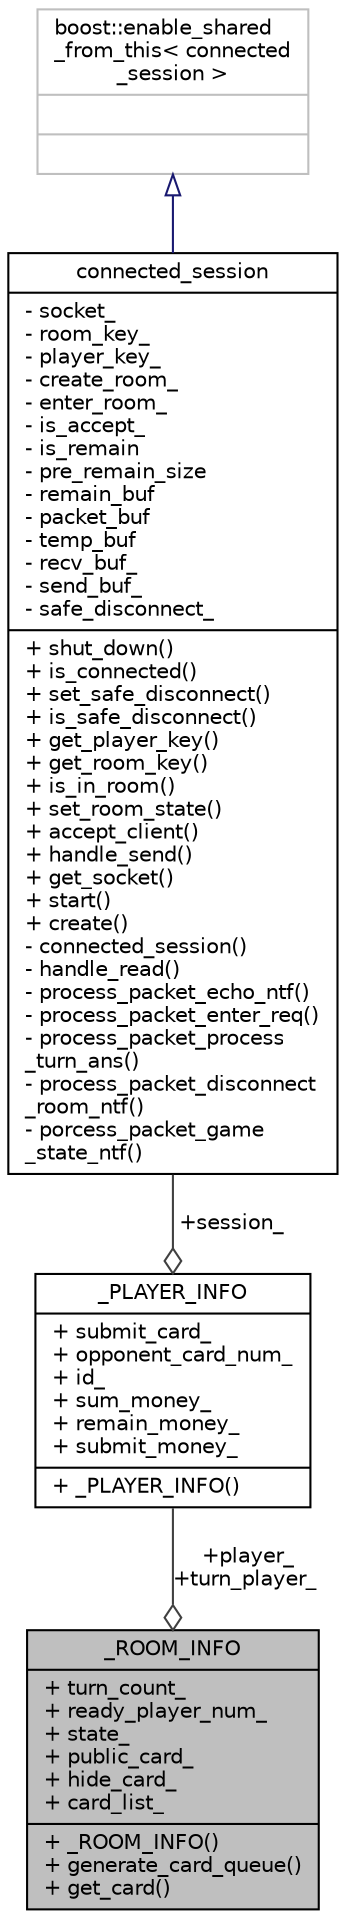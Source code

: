 digraph "_ROOM_INFO"
{
  edge [fontname="Helvetica",fontsize="10",labelfontname="Helvetica",labelfontsize="10"];
  node [fontname="Helvetica",fontsize="10",shape=record];
  Node1 [label="{_ROOM_INFO\n|+ turn_count_\l+ ready_player_num_\l+ state_\l+ public_card_\l+ hide_card_\l+ card_list_\l|+ _ROOM_INFO()\l+ generate_card_queue()\l+ get_card()\l}",height=0.2,width=0.4,color="black", fillcolor="grey75", style="filled", fontcolor="black"];
  Node2 -> Node1 [color="grey25",fontsize="10",style="solid",label=" +player_\n+turn_player_" ,arrowhead="odiamond",fontname="Helvetica"];
  Node2 [label="{_PLAYER_INFO\n|+ submit_card_\l+ opponent_card_num_\l+ id_\l+ sum_money_\l+ remain_money_\l+ submit_money_\l|+ _PLAYER_INFO()\l}",height=0.2,width=0.4,color="black", fillcolor="white", style="filled",URL="$struct___p_l_a_y_e_r___i_n_f_o.html"];
  Node3 -> Node2 [color="grey25",fontsize="10",style="solid",label=" +session_" ,arrowhead="odiamond",fontname="Helvetica"];
  Node3 [label="{connected_session\n|- socket_\l- room_key_\l- player_key_\l- create_room_\l- enter_room_\l- is_accept_\l- is_remain\l- pre_remain_size\l- remain_buf\l- packet_buf\l- temp_buf\l- recv_buf_\l- send_buf_\l- safe_disconnect_\l|+ shut_down()\l+ is_connected()\l+ set_safe_disconnect()\l+ is_safe_disconnect()\l+ get_player_key()\l+ get_room_key()\l+ is_in_room()\l+ set_room_state()\l+ accept_client()\l+ handle_send()\l+ get_socket()\l+ start()\l+ create()\l- connected_session()\l- handle_read()\l- process_packet_echo_ntf()\l- process_packet_enter_req()\l- process_packet_process\l_turn_ans()\l- process_packet_disconnect\l_room_ntf()\l- porcess_packet_game\l_state_ntf()\l}",height=0.2,width=0.4,color="black", fillcolor="white", style="filled",URL="$classconnected__session.html"];
  Node4 -> Node3 [dir="back",color="midnightblue",fontsize="10",style="solid",arrowtail="onormal",fontname="Helvetica"];
  Node4 [label="{boost::enable_shared\l_from_this\< connected\l_session \>\n||}",height=0.2,width=0.4,color="grey75", fillcolor="white", style="filled"];
}
